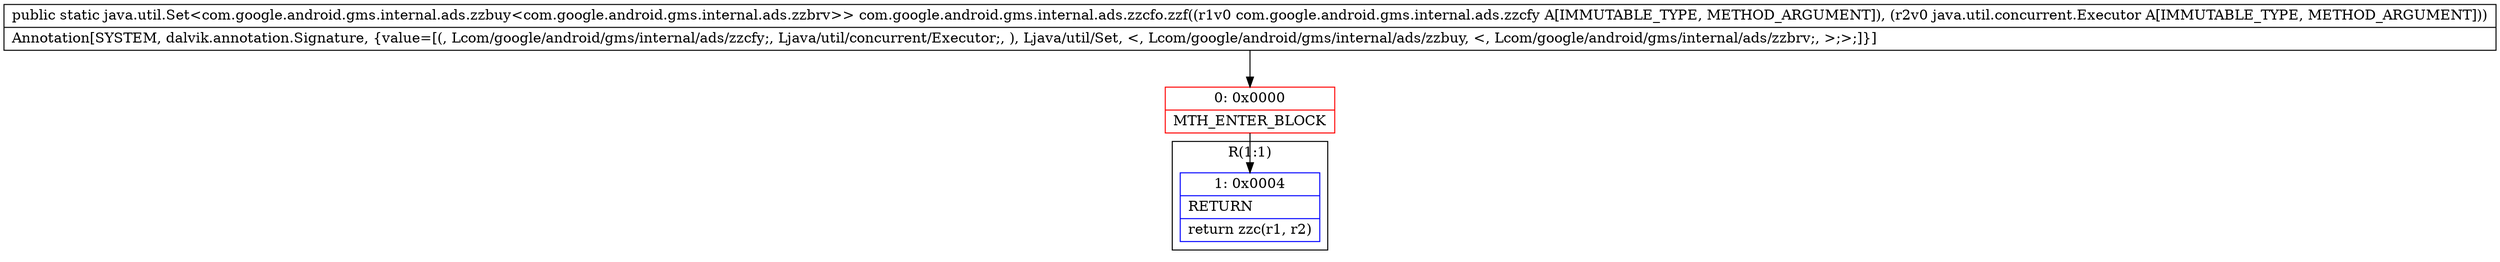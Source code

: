 digraph "CFG forcom.google.android.gms.internal.ads.zzcfo.zzf(Lcom\/google\/android\/gms\/internal\/ads\/zzcfy;Ljava\/util\/concurrent\/Executor;)Ljava\/util\/Set;" {
subgraph cluster_Region_170507657 {
label = "R(1:1)";
node [shape=record,color=blue];
Node_1 [shape=record,label="{1\:\ 0x0004|RETURN\l|return zzc(r1, r2)\l}"];
}
Node_0 [shape=record,color=red,label="{0\:\ 0x0000|MTH_ENTER_BLOCK\l}"];
MethodNode[shape=record,label="{public static java.util.Set\<com.google.android.gms.internal.ads.zzbuy\<com.google.android.gms.internal.ads.zzbrv\>\> com.google.android.gms.internal.ads.zzcfo.zzf((r1v0 com.google.android.gms.internal.ads.zzcfy A[IMMUTABLE_TYPE, METHOD_ARGUMENT]), (r2v0 java.util.concurrent.Executor A[IMMUTABLE_TYPE, METHOD_ARGUMENT]))  | Annotation[SYSTEM, dalvik.annotation.Signature, \{value=[(, Lcom\/google\/android\/gms\/internal\/ads\/zzcfy;, Ljava\/util\/concurrent\/Executor;, ), Ljava\/util\/Set, \<, Lcom\/google\/android\/gms\/internal\/ads\/zzbuy, \<, Lcom\/google\/android\/gms\/internal\/ads\/zzbrv;, \>;\>;]\}]\l}"];
MethodNode -> Node_0;
Node_0 -> Node_1;
}


